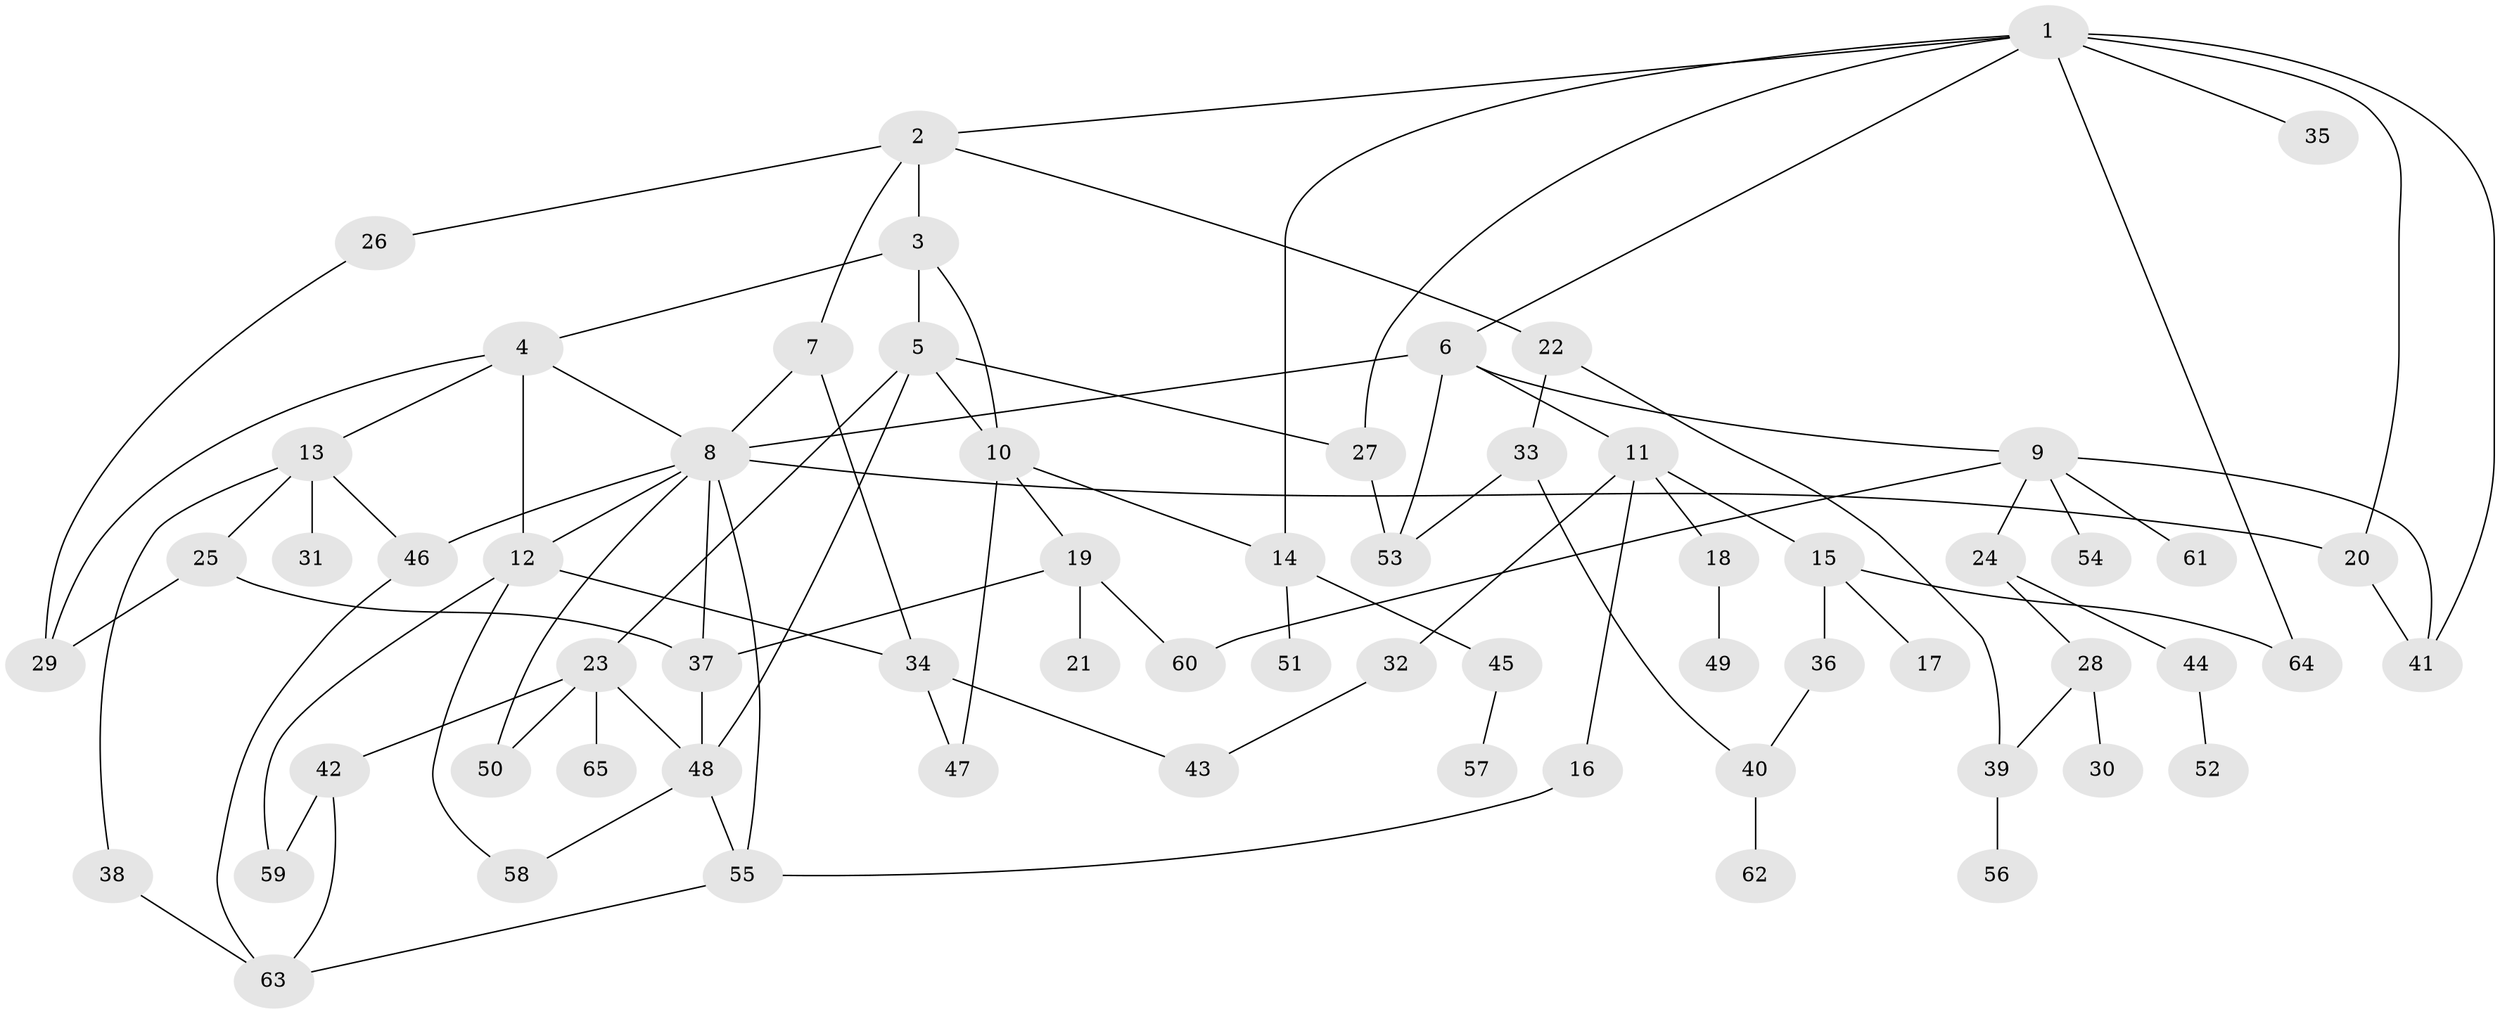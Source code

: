 // original degree distribution, {9: 0.007751937984496124, 5: 0.023255813953488372, 4: 0.12403100775193798, 6: 0.03875968992248062, 7: 0.007751937984496124, 3: 0.2248062015503876, 2: 0.34108527131782945, 1: 0.23255813953488372}
// Generated by graph-tools (version 1.1) at 2025/34/03/09/25 02:34:10]
// undirected, 65 vertices, 97 edges
graph export_dot {
graph [start="1"]
  node [color=gray90,style=filled];
  1;
  2;
  3;
  4;
  5;
  6;
  7;
  8;
  9;
  10;
  11;
  12;
  13;
  14;
  15;
  16;
  17;
  18;
  19;
  20;
  21;
  22;
  23;
  24;
  25;
  26;
  27;
  28;
  29;
  30;
  31;
  32;
  33;
  34;
  35;
  36;
  37;
  38;
  39;
  40;
  41;
  42;
  43;
  44;
  45;
  46;
  47;
  48;
  49;
  50;
  51;
  52;
  53;
  54;
  55;
  56;
  57;
  58;
  59;
  60;
  61;
  62;
  63;
  64;
  65;
  1 -- 2 [weight=1.0];
  1 -- 6 [weight=1.0];
  1 -- 14 [weight=1.0];
  1 -- 20 [weight=1.0];
  1 -- 27 [weight=1.0];
  1 -- 35 [weight=1.0];
  1 -- 41 [weight=1.0];
  1 -- 64 [weight=1.0];
  2 -- 3 [weight=1.0];
  2 -- 7 [weight=1.0];
  2 -- 22 [weight=1.0];
  2 -- 26 [weight=1.0];
  3 -- 4 [weight=1.0];
  3 -- 5 [weight=1.0];
  3 -- 10 [weight=1.0];
  4 -- 8 [weight=1.0];
  4 -- 12 [weight=1.0];
  4 -- 13 [weight=1.0];
  4 -- 29 [weight=1.0];
  5 -- 10 [weight=1.0];
  5 -- 23 [weight=2.0];
  5 -- 27 [weight=1.0];
  5 -- 48 [weight=1.0];
  6 -- 8 [weight=2.0];
  6 -- 9 [weight=1.0];
  6 -- 11 [weight=1.0];
  6 -- 53 [weight=1.0];
  7 -- 8 [weight=1.0];
  7 -- 34 [weight=1.0];
  8 -- 12 [weight=1.0];
  8 -- 20 [weight=1.0];
  8 -- 37 [weight=1.0];
  8 -- 46 [weight=1.0];
  8 -- 50 [weight=1.0];
  8 -- 55 [weight=1.0];
  9 -- 24 [weight=1.0];
  9 -- 41 [weight=1.0];
  9 -- 54 [weight=1.0];
  9 -- 60 [weight=1.0];
  9 -- 61 [weight=1.0];
  10 -- 14 [weight=1.0];
  10 -- 19 [weight=1.0];
  10 -- 47 [weight=1.0];
  11 -- 15 [weight=1.0];
  11 -- 16 [weight=1.0];
  11 -- 18 [weight=1.0];
  11 -- 32 [weight=1.0];
  12 -- 34 [weight=1.0];
  12 -- 58 [weight=1.0];
  12 -- 59 [weight=1.0];
  13 -- 25 [weight=1.0];
  13 -- 31 [weight=1.0];
  13 -- 38 [weight=1.0];
  13 -- 46 [weight=1.0];
  14 -- 45 [weight=1.0];
  14 -- 51 [weight=1.0];
  15 -- 17 [weight=1.0];
  15 -- 36 [weight=1.0];
  15 -- 64 [weight=1.0];
  16 -- 55 [weight=1.0];
  18 -- 49 [weight=2.0];
  19 -- 21 [weight=1.0];
  19 -- 37 [weight=1.0];
  19 -- 60 [weight=1.0];
  20 -- 41 [weight=2.0];
  22 -- 33 [weight=1.0];
  22 -- 39 [weight=1.0];
  23 -- 42 [weight=1.0];
  23 -- 48 [weight=4.0];
  23 -- 50 [weight=1.0];
  23 -- 65 [weight=1.0];
  24 -- 28 [weight=1.0];
  24 -- 44 [weight=1.0];
  25 -- 29 [weight=1.0];
  25 -- 37 [weight=1.0];
  26 -- 29 [weight=1.0];
  27 -- 53 [weight=1.0];
  28 -- 30 [weight=1.0];
  28 -- 39 [weight=1.0];
  32 -- 43 [weight=1.0];
  33 -- 40 [weight=1.0];
  33 -- 53 [weight=1.0];
  34 -- 43 [weight=1.0];
  34 -- 47 [weight=1.0];
  36 -- 40 [weight=1.0];
  37 -- 48 [weight=1.0];
  38 -- 63 [weight=1.0];
  39 -- 56 [weight=1.0];
  40 -- 62 [weight=1.0];
  42 -- 59 [weight=1.0];
  42 -- 63 [weight=1.0];
  44 -- 52 [weight=1.0];
  45 -- 57 [weight=1.0];
  46 -- 63 [weight=1.0];
  48 -- 55 [weight=1.0];
  48 -- 58 [weight=1.0];
  55 -- 63 [weight=1.0];
}

